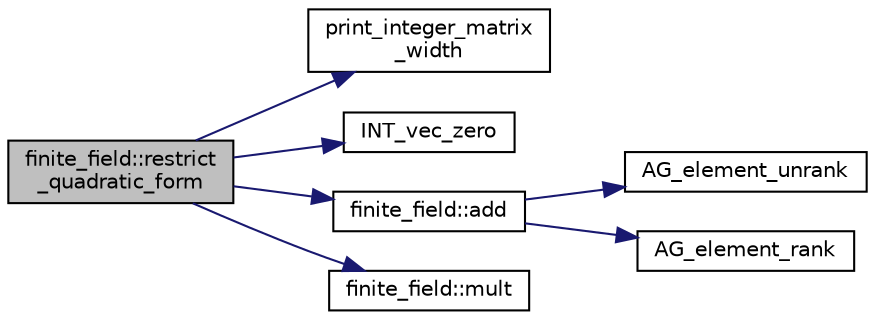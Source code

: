digraph "finite_field::restrict_quadratic_form"
{
  edge [fontname="Helvetica",fontsize="10",labelfontname="Helvetica",labelfontsize="10"];
  node [fontname="Helvetica",fontsize="10",shape=record];
  rankdir="LR";
  Node17730 [label="finite_field::restrict\l_quadratic_form",height=0.2,width=0.4,color="black", fillcolor="grey75", style="filled", fontcolor="black"];
  Node17730 -> Node17731 [color="midnightblue",fontsize="10",style="solid",fontname="Helvetica"];
  Node17731 [label="print_integer_matrix\l_width",height=0.2,width=0.4,color="black", fillcolor="white", style="filled",URL="$d5/db4/io__and__os_8h.html#aa78f3e73fc2179251bd15adbcc31573f"];
  Node17730 -> Node17732 [color="midnightblue",fontsize="10",style="solid",fontname="Helvetica"];
  Node17732 [label="INT_vec_zero",height=0.2,width=0.4,color="black", fillcolor="white", style="filled",URL="$df/dbf/sajeeb_8_c.html#aa8c9c7977203577026080f546fe4980f"];
  Node17730 -> Node17733 [color="midnightblue",fontsize="10",style="solid",fontname="Helvetica"];
  Node17733 [label="finite_field::add",height=0.2,width=0.4,color="black", fillcolor="white", style="filled",URL="$df/d5a/classfinite__field.html#a8f12328a27500f3c7be0c849ebbc9d14"];
  Node17733 -> Node17734 [color="midnightblue",fontsize="10",style="solid",fontname="Helvetica"];
  Node17734 [label="AG_element_unrank",height=0.2,width=0.4,color="black", fillcolor="white", style="filled",URL="$d4/d67/geometry_8h.html#a4a33b86c87b2879b97cfa1327abe2885"];
  Node17733 -> Node17735 [color="midnightblue",fontsize="10",style="solid",fontname="Helvetica"];
  Node17735 [label="AG_element_rank",height=0.2,width=0.4,color="black", fillcolor="white", style="filled",URL="$d4/d67/geometry_8h.html#ab2ac908d07dd8038fd996e26bdc75c17"];
  Node17730 -> Node17736 [color="midnightblue",fontsize="10",style="solid",fontname="Helvetica"];
  Node17736 [label="finite_field::mult",height=0.2,width=0.4,color="black", fillcolor="white", style="filled",URL="$df/d5a/classfinite__field.html#a24fb5917aa6d4d656fd855b7f44a13b0"];
}
